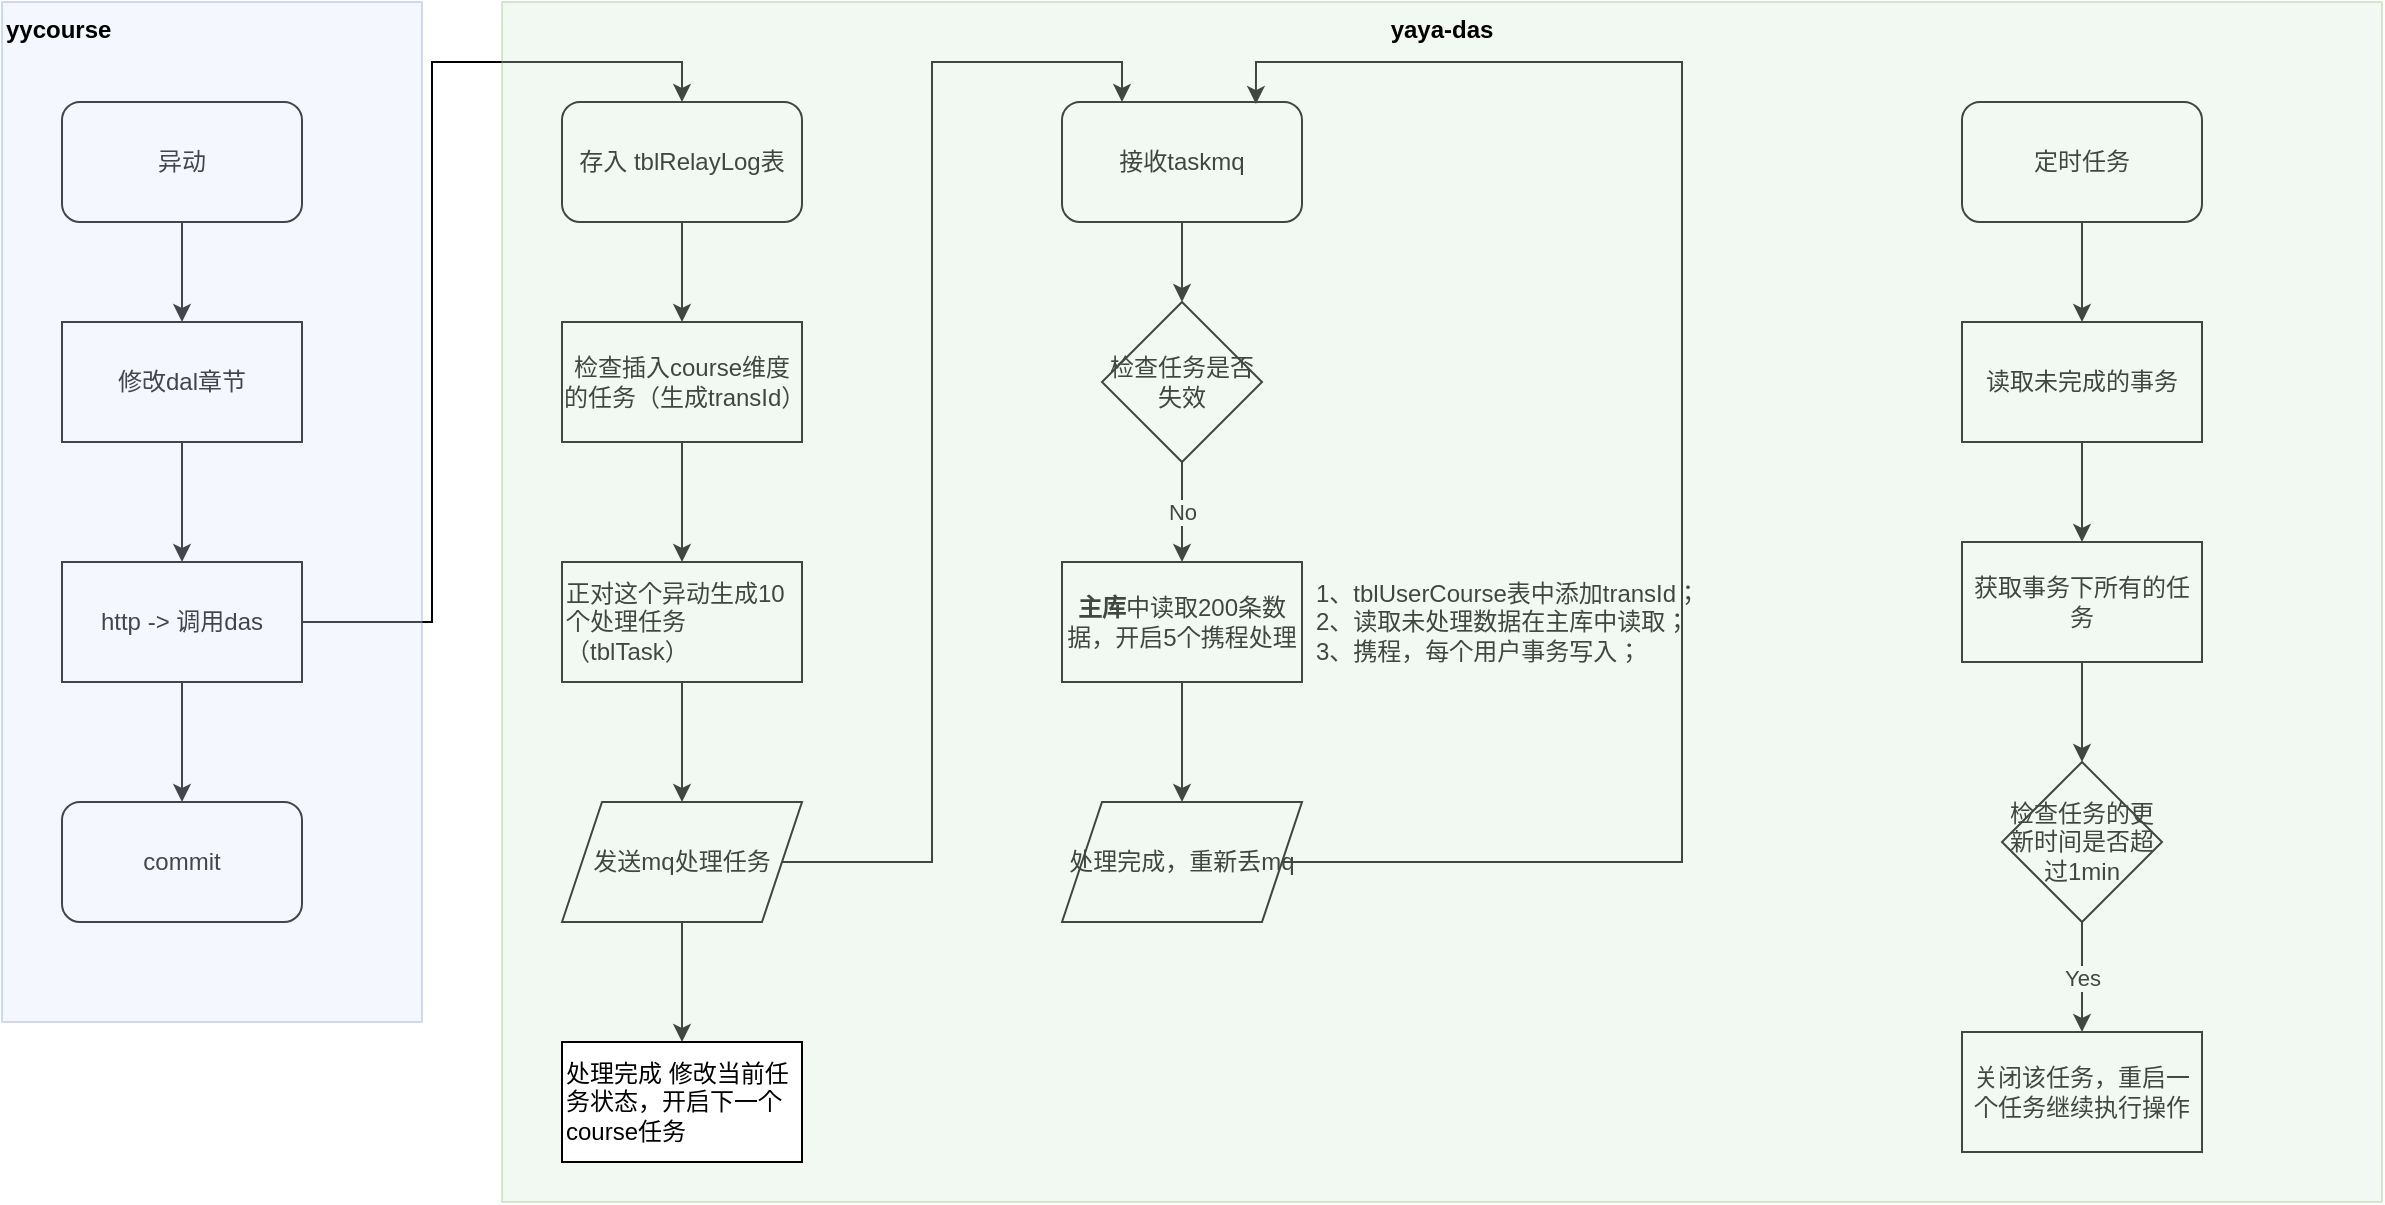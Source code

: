 <mxfile version="14.6.6" type="github">
  <diagram id="FTsLnch4HlFyqhqULBrF" name="Page-1">
    <mxGraphModel dx="1298" dy="808" grid="1" gridSize="10" guides="1" tooltips="1" connect="1" arrows="1" fold="1" page="1" pageScale="1" pageWidth="827" pageHeight="1169" math="0" shadow="0">
      <root>
        <mxCell id="0" />
        <mxCell id="1" parent="0" />
        <mxCell id="K8I8hze1wbLU0t1OaI2h-3" style="edgeStyle=orthogonalEdgeStyle;rounded=0;orthogonalLoop=1;jettySize=auto;html=1;entryX=0.5;entryY=0;entryDx=0;entryDy=0;" parent="1" source="K8I8hze1wbLU0t1OaI2h-1" target="K8I8hze1wbLU0t1OaI2h-2" edge="1">
          <mxGeometry relative="1" as="geometry" />
        </mxCell>
        <mxCell id="K8I8hze1wbLU0t1OaI2h-1" value="异动" style="rounded=1;whiteSpace=wrap;html=1;" parent="1" vertex="1">
          <mxGeometry x="50" y="90" width="120" height="60" as="geometry" />
        </mxCell>
        <mxCell id="K8I8hze1wbLU0t1OaI2h-6" style="edgeStyle=orthogonalEdgeStyle;rounded=0;orthogonalLoop=1;jettySize=auto;html=1;entryX=0.5;entryY=0;entryDx=0;entryDy=0;" parent="1" source="K8I8hze1wbLU0t1OaI2h-2" target="K8I8hze1wbLU0t1OaI2h-5" edge="1">
          <mxGeometry relative="1" as="geometry" />
        </mxCell>
        <mxCell id="K8I8hze1wbLU0t1OaI2h-2" value="修改dal章节" style="rounded=0;whiteSpace=wrap;html=1;" parent="1" vertex="1">
          <mxGeometry x="50" y="200" width="120" height="60" as="geometry" />
        </mxCell>
        <mxCell id="K8I8hze1wbLU0t1OaI2h-8" style="edgeStyle=orthogonalEdgeStyle;rounded=0;orthogonalLoop=1;jettySize=auto;html=1;entryX=0.5;entryY=0;entryDx=0;entryDy=0;" parent="1" source="K8I8hze1wbLU0t1OaI2h-5" target="K8I8hze1wbLU0t1OaI2h-7" edge="1">
          <mxGeometry relative="1" as="geometry" />
        </mxCell>
        <mxCell id="K8I8hze1wbLU0t1OaI2h-21" style="edgeStyle=orthogonalEdgeStyle;rounded=0;orthogonalLoop=1;jettySize=auto;html=1;entryX=0.5;entryY=0;entryDx=0;entryDy=0;" parent="1" source="K8I8hze1wbLU0t1OaI2h-5" target="K8I8hze1wbLU0t1OaI2h-9" edge="1">
          <mxGeometry relative="1" as="geometry" />
        </mxCell>
        <mxCell id="K8I8hze1wbLU0t1OaI2h-5" value="http -&amp;gt; 调用das" style="rounded=0;whiteSpace=wrap;html=1;" parent="1" vertex="1">
          <mxGeometry x="50" y="320" width="120" height="60" as="geometry" />
        </mxCell>
        <mxCell id="K8I8hze1wbLU0t1OaI2h-7" value="commit" style="rounded=1;whiteSpace=wrap;html=1;" parent="1" vertex="1">
          <mxGeometry x="50" y="440" width="120" height="60" as="geometry" />
        </mxCell>
        <mxCell id="K8I8hze1wbLU0t1OaI2h-25" style="edgeStyle=orthogonalEdgeStyle;rounded=0;orthogonalLoop=1;jettySize=auto;html=1;entryX=0.5;entryY=0;entryDx=0;entryDy=0;" parent="1" source="K8I8hze1wbLU0t1OaI2h-9" target="K8I8hze1wbLU0t1OaI2h-24" edge="1">
          <mxGeometry relative="1" as="geometry" />
        </mxCell>
        <mxCell id="K8I8hze1wbLU0t1OaI2h-9" value="存入 tblRelayLog表" style="rounded=1;whiteSpace=wrap;html=1;" parent="1" vertex="1">
          <mxGeometry x="300" y="90" width="120" height="60" as="geometry" />
        </mxCell>
        <mxCell id="K8I8hze1wbLU0t1OaI2h-20" style="edgeStyle=orthogonalEdgeStyle;rounded=0;orthogonalLoop=1;jettySize=auto;html=1;entryX=0.5;entryY=0;entryDx=0;entryDy=0;" parent="1" source="K8I8hze1wbLU0t1OaI2h-16" target="K8I8hze1wbLU0t1OaI2h-19" edge="1">
          <mxGeometry relative="1" as="geometry" />
        </mxCell>
        <mxCell id="K8I8hze1wbLU0t1OaI2h-16" value="&lt;span&gt;正对这个异动生成10个处理任务（&lt;/span&gt;&lt;span&gt;tblTask）&lt;/span&gt;" style="rounded=0;whiteSpace=wrap;html=1;align=left;" parent="1" vertex="1">
          <mxGeometry x="300" y="320" width="120" height="60" as="geometry" />
        </mxCell>
        <mxCell id="K8I8hze1wbLU0t1OaI2h-38" style="edgeStyle=orthogonalEdgeStyle;rounded=0;orthogonalLoop=1;jettySize=auto;html=1;entryX=0.25;entryY=0;entryDx=0;entryDy=0;" parent="1" source="K8I8hze1wbLU0t1OaI2h-19" target="K8I8hze1wbLU0t1OaI2h-22" edge="1">
          <mxGeometry relative="1" as="geometry">
            <Array as="points">
              <mxPoint x="485" y="470" />
              <mxPoint x="485" y="70" />
              <mxPoint x="580" y="70" />
            </Array>
          </mxGeometry>
        </mxCell>
        <mxCell id="sVv2R_dS0O2sOuuCMWPC-2" style="edgeStyle=orthogonalEdgeStyle;rounded=0;orthogonalLoop=1;jettySize=auto;html=1;entryX=0.5;entryY=0;entryDx=0;entryDy=0;" edge="1" parent="1" source="K8I8hze1wbLU0t1OaI2h-19" target="sVv2R_dS0O2sOuuCMWPC-1">
          <mxGeometry relative="1" as="geometry" />
        </mxCell>
        <mxCell id="K8I8hze1wbLU0t1OaI2h-19" value="发送mq处理任务" style="shape=parallelogram;perimeter=parallelogramPerimeter;whiteSpace=wrap;html=1;fixedSize=1;" parent="1" vertex="1">
          <mxGeometry x="300" y="440" width="120" height="60" as="geometry" />
        </mxCell>
        <mxCell id="K8I8hze1wbLU0t1OaI2h-28" style="edgeStyle=orthogonalEdgeStyle;rounded=0;orthogonalLoop=1;jettySize=auto;html=1;entryX=0.5;entryY=0;entryDx=0;entryDy=0;" parent="1" source="K8I8hze1wbLU0t1OaI2h-22" target="K8I8hze1wbLU0t1OaI2h-27" edge="1">
          <mxGeometry relative="1" as="geometry" />
        </mxCell>
        <mxCell id="K8I8hze1wbLU0t1OaI2h-22" value="接收taskmq" style="rounded=1;whiteSpace=wrap;html=1;" parent="1" vertex="1">
          <mxGeometry x="550" y="90" width="120" height="60" as="geometry" />
        </mxCell>
        <mxCell id="K8I8hze1wbLU0t1OaI2h-26" style="edgeStyle=orthogonalEdgeStyle;rounded=0;orthogonalLoop=1;jettySize=auto;html=1;" parent="1" source="K8I8hze1wbLU0t1OaI2h-24" target="K8I8hze1wbLU0t1OaI2h-16" edge="1">
          <mxGeometry relative="1" as="geometry" />
        </mxCell>
        <mxCell id="K8I8hze1wbLU0t1OaI2h-24" value="检查插入course维度的任务（生成transId）" style="rounded=0;whiteSpace=wrap;html=1;" parent="1" vertex="1">
          <mxGeometry x="300" y="200" width="120" height="60" as="geometry" />
        </mxCell>
        <mxCell id="K8I8hze1wbLU0t1OaI2h-33" value="No" style="edgeStyle=orthogonalEdgeStyle;rounded=0;orthogonalLoop=1;jettySize=auto;html=1;entryX=0.5;entryY=0;entryDx=0;entryDy=0;" parent="1" source="K8I8hze1wbLU0t1OaI2h-27" target="K8I8hze1wbLU0t1OaI2h-29" edge="1">
          <mxGeometry relative="1" as="geometry" />
        </mxCell>
        <mxCell id="K8I8hze1wbLU0t1OaI2h-27" value="&lt;span&gt;检查任务是否失效&lt;/span&gt;" style="rhombus;whiteSpace=wrap;html=1;" parent="1" vertex="1">
          <mxGeometry x="570" y="190" width="80" height="80" as="geometry" />
        </mxCell>
        <mxCell id="K8I8hze1wbLU0t1OaI2h-36" style="edgeStyle=orthogonalEdgeStyle;rounded=0;orthogonalLoop=1;jettySize=auto;html=1;" parent="1" source="K8I8hze1wbLU0t1OaI2h-29" target="K8I8hze1wbLU0t1OaI2h-35" edge="1">
          <mxGeometry relative="1" as="geometry" />
        </mxCell>
        <mxCell id="K8I8hze1wbLU0t1OaI2h-29" value="&lt;b&gt;主库&lt;/b&gt;中读取200条数据，开启5个携程处理" style="rounded=0;whiteSpace=wrap;html=1;" parent="1" vertex="1">
          <mxGeometry x="550" y="320" width="120" height="60" as="geometry" />
        </mxCell>
        <mxCell id="K8I8hze1wbLU0t1OaI2h-31" value="1、tblUserCourse表中添加transId；&lt;br&gt;2、读取未处理数据在主库中读取；&lt;br&gt;3、携程，每个用户事务写入；" style="text;html=1;align=left;verticalAlign=middle;resizable=0;points=[];autosize=1;strokeColor=none;" parent="1" vertex="1">
          <mxGeometry x="675" y="325" width="210" height="50" as="geometry" />
        </mxCell>
        <mxCell id="K8I8hze1wbLU0t1OaI2h-37" style="edgeStyle=orthogonalEdgeStyle;rounded=0;orthogonalLoop=1;jettySize=auto;html=1;entryX=0.808;entryY=0.017;entryDx=0;entryDy=0;entryPerimeter=0;" parent="1" source="K8I8hze1wbLU0t1OaI2h-35" target="K8I8hze1wbLU0t1OaI2h-22" edge="1">
          <mxGeometry relative="1" as="geometry">
            <Array as="points">
              <mxPoint x="860" y="470" />
              <mxPoint x="860" y="70" />
              <mxPoint x="647" y="70" />
            </Array>
          </mxGeometry>
        </mxCell>
        <mxCell id="K8I8hze1wbLU0t1OaI2h-35" value="处理完成，重新丢mq" style="shape=parallelogram;perimeter=parallelogramPerimeter;whiteSpace=wrap;html=1;fixedSize=1;align=center;" parent="1" vertex="1">
          <mxGeometry x="550" y="440" width="120" height="60" as="geometry" />
        </mxCell>
        <mxCell id="K8I8hze1wbLU0t1OaI2h-41" style="edgeStyle=orthogonalEdgeStyle;rounded=0;orthogonalLoop=1;jettySize=auto;html=1;entryX=0.5;entryY=0;entryDx=0;entryDy=0;" parent="1" source="K8I8hze1wbLU0t1OaI2h-39" target="K8I8hze1wbLU0t1OaI2h-40" edge="1">
          <mxGeometry relative="1" as="geometry" />
        </mxCell>
        <mxCell id="K8I8hze1wbLU0t1OaI2h-39" value="定时任务" style="rounded=1;whiteSpace=wrap;html=1;align=center;" parent="1" vertex="1">
          <mxGeometry x="1000" y="90" width="120" height="60" as="geometry" />
        </mxCell>
        <mxCell id="K8I8hze1wbLU0t1OaI2h-43" style="edgeStyle=orthogonalEdgeStyle;rounded=0;orthogonalLoop=1;jettySize=auto;html=1;entryX=0.5;entryY=0;entryDx=0;entryDy=0;" parent="1" source="K8I8hze1wbLU0t1OaI2h-40" target="K8I8hze1wbLU0t1OaI2h-42" edge="1">
          <mxGeometry relative="1" as="geometry" />
        </mxCell>
        <mxCell id="K8I8hze1wbLU0t1OaI2h-40" value="读取未完成的事务" style="rounded=0;whiteSpace=wrap;html=1;align=center;" parent="1" vertex="1">
          <mxGeometry x="1000" y="200" width="120" height="60" as="geometry" />
        </mxCell>
        <mxCell id="K8I8hze1wbLU0t1OaI2h-45" style="edgeStyle=orthogonalEdgeStyle;rounded=0;orthogonalLoop=1;jettySize=auto;html=1;entryX=0.5;entryY=0;entryDx=0;entryDy=0;" parent="1" source="K8I8hze1wbLU0t1OaI2h-42" target="K8I8hze1wbLU0t1OaI2h-46" edge="1">
          <mxGeometry relative="1" as="geometry">
            <mxPoint x="1060" y="430" as="targetPoint" />
          </mxGeometry>
        </mxCell>
        <mxCell id="K8I8hze1wbLU0t1OaI2h-42" value="获取事务下所有的任务" style="rounded=0;whiteSpace=wrap;html=1;align=center;" parent="1" vertex="1">
          <mxGeometry x="1000" y="310" width="120" height="60" as="geometry" />
        </mxCell>
        <mxCell id="K8I8hze1wbLU0t1OaI2h-48" value="Yes" style="edgeStyle=orthogonalEdgeStyle;rounded=0;orthogonalLoop=1;jettySize=auto;html=1;entryX=0.5;entryY=0;entryDx=0;entryDy=0;" parent="1" source="K8I8hze1wbLU0t1OaI2h-46" target="K8I8hze1wbLU0t1OaI2h-47" edge="1">
          <mxGeometry relative="1" as="geometry" />
        </mxCell>
        <mxCell id="K8I8hze1wbLU0t1OaI2h-46" value="&lt;span&gt;检查任务的更新时间是否超过1min&lt;/span&gt;" style="rhombus;whiteSpace=wrap;html=1;align=center;" parent="1" vertex="1">
          <mxGeometry x="1020" y="420" width="80" height="80" as="geometry" />
        </mxCell>
        <mxCell id="K8I8hze1wbLU0t1OaI2h-47" value="关闭该任务，重启一个任务继续执行操作" style="rounded=0;whiteSpace=wrap;html=1;align=center;" parent="1" vertex="1">
          <mxGeometry x="1000" y="555" width="120" height="60" as="geometry" />
        </mxCell>
        <mxCell id="K8I8hze1wbLU0t1OaI2h-49" value="&lt;b&gt;yycourse&lt;/b&gt;" style="rounded=0;whiteSpace=wrap;html=1;align=left;opacity=30;fillColor=#dae8fc;strokeColor=#6c8ebf;verticalAlign=top;" parent="1" vertex="1">
          <mxGeometry x="20" y="40" width="210" height="510" as="geometry" />
        </mxCell>
        <mxCell id="K8I8hze1wbLU0t1OaI2h-50" value="yaya-das" style="rounded=0;whiteSpace=wrap;html=1;align=center;opacity=30;fillColor=#d5e8d4;strokeColor=#82b366;verticalAlign=top;fontStyle=1" parent="1" vertex="1">
          <mxGeometry x="270" y="40" width="940" height="600" as="geometry" />
        </mxCell>
        <mxCell id="sVv2R_dS0O2sOuuCMWPC-1" value="处理完成 修改当前任务状态，开启下一个course任务" style="rounded=0;whiteSpace=wrap;html=1;align=left;" vertex="1" parent="1">
          <mxGeometry x="300" y="560" width="120" height="60" as="geometry" />
        </mxCell>
      </root>
    </mxGraphModel>
  </diagram>
</mxfile>
